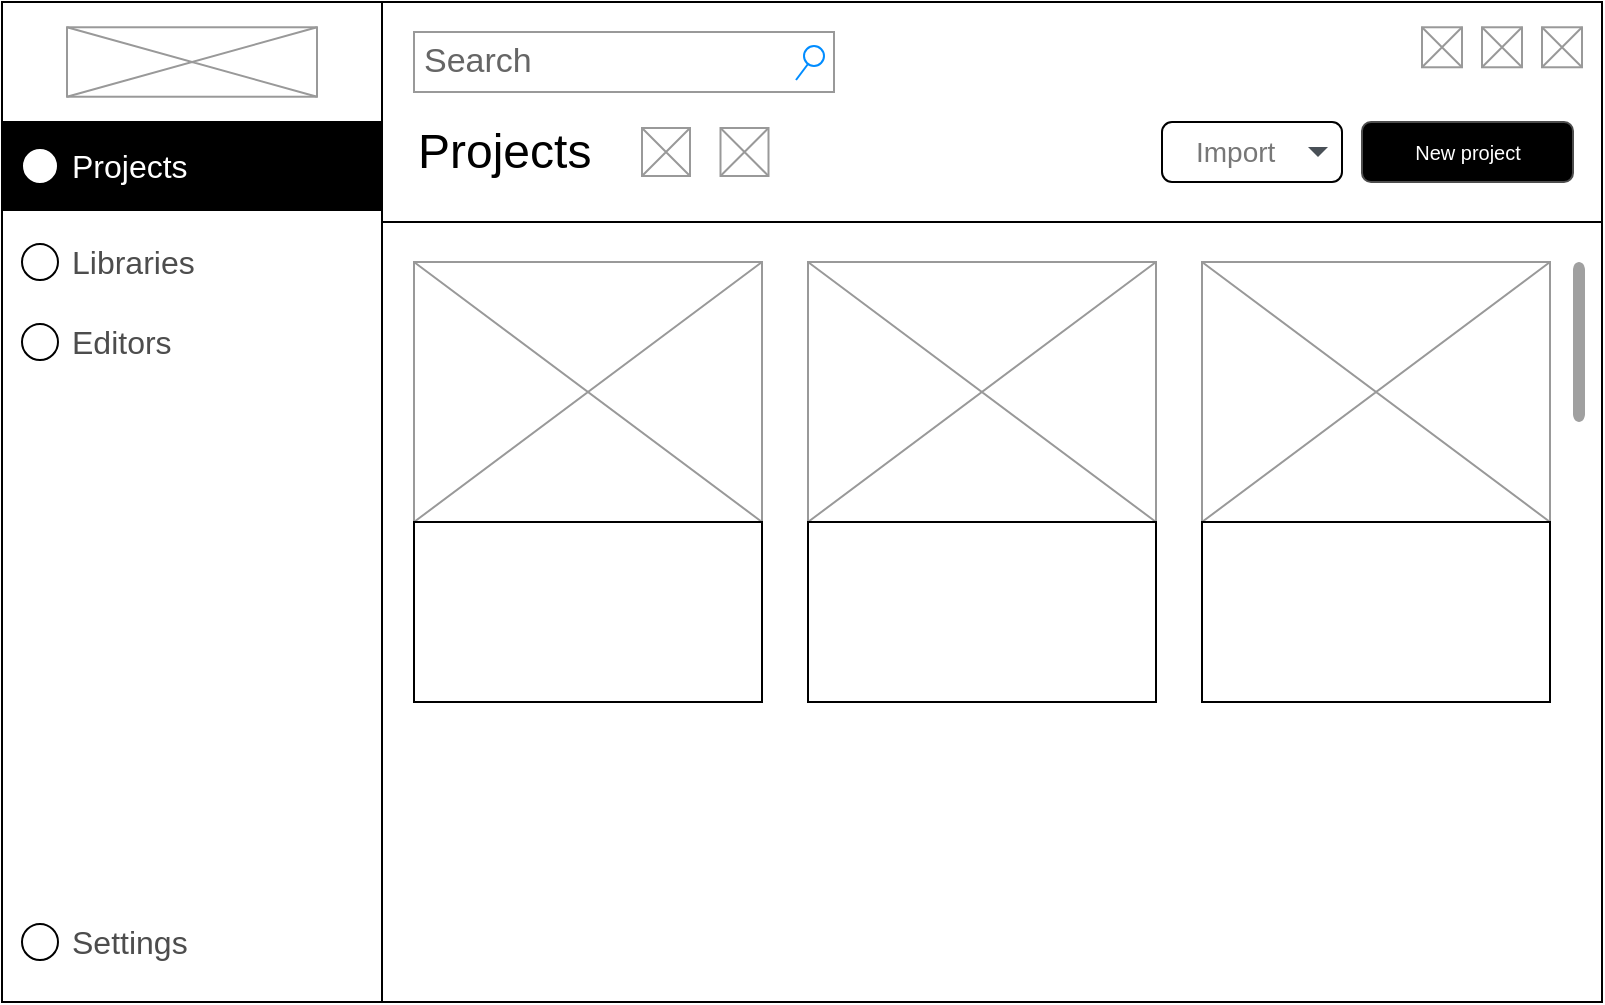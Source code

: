 <mxfile version="24.2.3" type="github">
  <diagram name="Page-1" id="2cc2dc42-3aac-f2a9-1cec-7a8b7cbee084">
    <mxGraphModel dx="-23" dy="683" grid="1" gridSize="10" guides="1" tooltips="1" connect="1" arrows="1" fold="1" page="1" pageScale="1" pageWidth="1100" pageHeight="850" background="none" math="0" shadow="0">
      <root>
        <mxCell id="0" />
        <mxCell id="1" parent="0" />
        <mxCell id="fBT0Navc_Kn4J6YYu9rq-28" value="" style="group" vertex="1" connectable="0" parent="1">
          <mxGeometry x="1250" y="175" width="800" height="500" as="geometry" />
        </mxCell>
        <mxCell id="fBT0Navc_Kn4J6YYu9rq-4" value="" style="rounded=0;whiteSpace=wrap;html=1;" vertex="1" parent="fBT0Navc_Kn4J6YYu9rq-28">
          <mxGeometry width="800" height="500" as="geometry" />
        </mxCell>
        <mxCell id="fBT0Navc_Kn4J6YYu9rq-5" value="" style="rounded=0;whiteSpace=wrap;html=1;" vertex="1" parent="fBT0Navc_Kn4J6YYu9rq-28">
          <mxGeometry y="60" width="190" height="440" as="geometry" />
        </mxCell>
        <mxCell id="fBT0Navc_Kn4J6YYu9rq-6" value="" style="rounded=0;whiteSpace=wrap;html=1;" vertex="1" parent="fBT0Navc_Kn4J6YYu9rq-28">
          <mxGeometry width="190" height="60" as="geometry" />
        </mxCell>
        <mxCell id="fBT0Navc_Kn4J6YYu9rq-7" value="" style="rounded=0;whiteSpace=wrap;html=1;" vertex="1" parent="fBT0Navc_Kn4J6YYu9rq-28">
          <mxGeometry x="190" y="110" width="610" height="390" as="geometry" />
        </mxCell>
        <mxCell id="fBT0Navc_Kn4J6YYu9rq-8" value="Search" style="strokeWidth=1;shadow=0;dashed=0;align=center;html=1;shape=mxgraph.mockup.forms.searchBox;strokeColor=#999999;mainText=;strokeColor2=#008cff;fontColor=#666666;fontSize=17;align=left;spacingLeft=3;whiteSpace=wrap;" vertex="1" parent="fBT0Navc_Kn4J6YYu9rq-28">
          <mxGeometry x="206" y="15" width="210" height="30" as="geometry" />
        </mxCell>
        <mxCell id="fBT0Navc_Kn4J6YYu9rq-9" value="New project" style="rounded=1;html=1;shadow=0;dashed=0;whiteSpace=wrap;fontSize=10;fillColor=#000000;align=center;strokeColor=#4D4D4D;fontColor=#ffffff;" vertex="1" parent="fBT0Navc_Kn4J6YYu9rq-28">
          <mxGeometry x="680" y="60" width="105.5" height="30" as="geometry" />
        </mxCell>
        <mxCell id="fBT0Navc_Kn4J6YYu9rq-14" value="Import" style="html=1;shadow=0;dashed=0;shape=mxgraph.bootstrap.rrect;rSize=5;strokeColor=#000000;strokeWidth=1;fillColor=#ffffff;fontColor=#777777;whiteSpace=wrap;align=left;verticalAlign=middle;fontStyle=0;fontSize=14;spacingRight=0;spacing=17;" vertex="1" parent="fBT0Navc_Kn4J6YYu9rq-28">
          <mxGeometry x="580" y="60" width="90" height="30" as="geometry" />
        </mxCell>
        <mxCell id="fBT0Navc_Kn4J6YYu9rq-15" value="" style="shape=triangle;direction=south;fillColor=#495057;strokeColor=none;perimeter=none;" vertex="1" parent="fBT0Navc_Kn4J6YYu9rq-14">
          <mxGeometry x="1" y="0.5" width="10" height="5" relative="1" as="geometry">
            <mxPoint x="-17" y="-2.5" as="offset" />
          </mxGeometry>
        </mxCell>
        <mxCell id="fBT0Navc_Kn4J6YYu9rq-16" value="" style="verticalLabelPosition=bottom;shadow=0;dashed=0;align=center;html=1;verticalAlign=top;strokeWidth=1;shape=mxgraph.mockup.graphics.simpleIcon;strokeColor=#999999;" vertex="1" parent="fBT0Navc_Kn4J6YYu9rq-28">
          <mxGeometry x="32.5" y="12.64" width="125" height="34.72" as="geometry" />
        </mxCell>
        <mxCell id="fBT0Navc_Kn4J6YYu9rq-17" value="" style="rounded=0;whiteSpace=wrap;html=1;fillColor=#000000;" vertex="1" parent="fBT0Navc_Kn4J6YYu9rq-28">
          <mxGeometry y="60" width="190" height="44" as="geometry" />
        </mxCell>
        <mxCell id="fBT0Navc_Kn4J6YYu9rq-18" value="" style="verticalLabelPosition=bottom;shadow=0;dashed=0;align=center;html=1;verticalAlign=top;strokeWidth=1;shape=mxgraph.mockup.graphics.simpleIcon;strokeColor=#999999;" vertex="1" parent="fBT0Navc_Kn4J6YYu9rq-28">
          <mxGeometry x="206" y="130" width="174" height="130" as="geometry" />
        </mxCell>
        <mxCell id="fBT0Navc_Kn4J6YYu9rq-19" value="" style="rounded=0;whiteSpace=wrap;html=1;" vertex="1" parent="fBT0Navc_Kn4J6YYu9rq-28">
          <mxGeometry x="206" y="260" width="174" height="90" as="geometry" />
        </mxCell>
        <mxCell id="fBT0Navc_Kn4J6YYu9rq-20" value="Projects" style="text;html=1;align=left;verticalAlign=middle;whiteSpace=wrap;rounded=0;fontSize=24;" vertex="1" parent="fBT0Navc_Kn4J6YYu9rq-28">
          <mxGeometry x="206" y="65" width="104" height="20" as="geometry" />
        </mxCell>
        <mxCell id="fBT0Navc_Kn4J6YYu9rq-21" value="" style="verticalLabelPosition=bottom;shadow=0;dashed=0;align=center;html=1;verticalAlign=top;strokeWidth=1;shape=mxgraph.mockup.graphics.simpleIcon;strokeColor=#999999;" vertex="1" parent="fBT0Navc_Kn4J6YYu9rq-28">
          <mxGeometry x="359.25" y="63" width="24" height="24" as="geometry" />
        </mxCell>
        <mxCell id="fBT0Navc_Kn4J6YYu9rq-22" value="" style="verticalLabelPosition=bottom;shadow=0;dashed=0;align=center;html=1;verticalAlign=top;strokeWidth=1;shape=mxgraph.mockup.graphics.simpleIcon;strokeColor=#999999;" vertex="1" parent="fBT0Navc_Kn4J6YYu9rq-28">
          <mxGeometry x="320" y="63" width="24" height="24" as="geometry" />
        </mxCell>
        <mxCell id="fBT0Navc_Kn4J6YYu9rq-23" value="Projects" style="text;html=1;align=left;verticalAlign=middle;whiteSpace=wrap;rounded=0;fillColor=none;fontColor=#FFFFFF;fontSize=16;" vertex="1" parent="fBT0Navc_Kn4J6YYu9rq-28">
          <mxGeometry x="32.5" y="67" width="60" height="30" as="geometry" />
        </mxCell>
        <mxCell id="fBT0Navc_Kn4J6YYu9rq-24" value="" style="rounded=1;whiteSpace=wrap;html=1;arcSize=50;" vertex="1" parent="fBT0Navc_Kn4J6YYu9rq-28">
          <mxGeometry x="10" y="73" width="18" height="18" as="geometry" />
        </mxCell>
        <mxCell id="fBT0Navc_Kn4J6YYu9rq-25" value="" style="verticalLabelPosition=bottom;shadow=0;dashed=0;align=center;html=1;verticalAlign=top;strokeWidth=1;shape=mxgraph.mockup.graphics.simpleIcon;strokeColor=#999999;" vertex="1" parent="fBT0Navc_Kn4J6YYu9rq-28">
          <mxGeometry x="710" y="12.64" width="20" height="20" as="geometry" />
        </mxCell>
        <mxCell id="fBT0Navc_Kn4J6YYu9rq-26" value="" style="verticalLabelPosition=bottom;shadow=0;dashed=0;align=center;html=1;verticalAlign=top;strokeWidth=1;shape=mxgraph.mockup.graphics.simpleIcon;strokeColor=#999999;" vertex="1" parent="fBT0Navc_Kn4J6YYu9rq-28">
          <mxGeometry x="740" y="12.64" width="20" height="20" as="geometry" />
        </mxCell>
        <mxCell id="fBT0Navc_Kn4J6YYu9rq-27" value="" style="verticalLabelPosition=bottom;shadow=0;dashed=0;align=center;html=1;verticalAlign=top;strokeWidth=1;shape=mxgraph.mockup.graphics.simpleIcon;strokeColor=#999999;" vertex="1" parent="fBT0Navc_Kn4J6YYu9rq-28">
          <mxGeometry x="770" y="12.64" width="20" height="20" as="geometry" />
        </mxCell>
        <mxCell id="fBT0Navc_Kn4J6YYu9rq-29" value="" style="verticalLabelPosition=bottom;shadow=0;dashed=0;align=center;html=1;verticalAlign=top;strokeWidth=1;shape=mxgraph.mockup.graphics.simpleIcon;strokeColor=#999999;" vertex="1" parent="fBT0Navc_Kn4J6YYu9rq-28">
          <mxGeometry x="403" y="130" width="174" height="130" as="geometry" />
        </mxCell>
        <mxCell id="fBT0Navc_Kn4J6YYu9rq-30" value="" style="rounded=0;whiteSpace=wrap;html=1;" vertex="1" parent="fBT0Navc_Kn4J6YYu9rq-28">
          <mxGeometry x="403" y="260" width="174" height="90" as="geometry" />
        </mxCell>
        <mxCell id="fBT0Navc_Kn4J6YYu9rq-31" value="" style="verticalLabelPosition=bottom;shadow=0;dashed=0;align=center;html=1;verticalAlign=top;strokeWidth=1;shape=mxgraph.mockup.graphics.simpleIcon;strokeColor=#999999;" vertex="1" parent="fBT0Navc_Kn4J6YYu9rq-28">
          <mxGeometry x="600" y="130" width="174" height="130" as="geometry" />
        </mxCell>
        <mxCell id="fBT0Navc_Kn4J6YYu9rq-32" value="" style="rounded=0;whiteSpace=wrap;html=1;" vertex="1" parent="fBT0Navc_Kn4J6YYu9rq-28">
          <mxGeometry x="600" y="260" width="174" height="90" as="geometry" />
        </mxCell>
        <mxCell id="fBT0Navc_Kn4J6YYu9rq-33" value="" style="rounded=1;whiteSpace=wrap;html=1;arcSize=50;" vertex="1" parent="fBT0Navc_Kn4J6YYu9rq-28">
          <mxGeometry x="10" y="121" width="18" height="18" as="geometry" />
        </mxCell>
        <mxCell id="fBT0Navc_Kn4J6YYu9rq-34" value="Libraries" style="text;html=1;align=left;verticalAlign=middle;whiteSpace=wrap;rounded=0;fillColor=none;fontColor=#4D4D4D;fontSize=16;" vertex="1" parent="fBT0Navc_Kn4J6YYu9rq-28">
          <mxGeometry x="32.5" y="115" width="77.5" height="30" as="geometry" />
        </mxCell>
        <mxCell id="fBT0Navc_Kn4J6YYu9rq-36" value="" style="rounded=1;whiteSpace=wrap;html=1;arcSize=50;" vertex="1" parent="fBT0Navc_Kn4J6YYu9rq-28">
          <mxGeometry x="10" y="461" width="18" height="18" as="geometry" />
        </mxCell>
        <mxCell id="fBT0Navc_Kn4J6YYu9rq-37" value="Settings" style="text;html=1;align=left;verticalAlign=middle;whiteSpace=wrap;rounded=0;fillColor=none;fontColor=#4D4D4D;fontSize=16;" vertex="1" parent="fBT0Navc_Kn4J6YYu9rq-28">
          <mxGeometry x="32.5" y="455" width="60" height="30" as="geometry" />
        </mxCell>
        <mxCell id="fBT0Navc_Kn4J6YYu9rq-38" value="Editors" style="text;html=1;align=left;verticalAlign=middle;whiteSpace=wrap;rounded=0;fillColor=none;fontColor=#4D4D4D;fontSize=16;" vertex="1" parent="fBT0Navc_Kn4J6YYu9rq-28">
          <mxGeometry x="32.5" y="155" width="60" height="30" as="geometry" />
        </mxCell>
        <mxCell id="fBT0Navc_Kn4J6YYu9rq-39" value="" style="rounded=1;whiteSpace=wrap;html=1;arcSize=50;" vertex="1" parent="fBT0Navc_Kn4J6YYu9rq-28">
          <mxGeometry x="10" y="161" width="18" height="18" as="geometry" />
        </mxCell>
        <mxCell id="fBT0Navc_Kn4J6YYu9rq-40" value="" style="html=1;verticalLabelPosition=bottom;labelBackgroundColor=#ffffff;verticalAlign=top;shadow=0;dashed=0;strokeWidth=2;shape=mxgraph.ios7.misc.scroll_(vertical);fillColor=#a0a0a0;" vertex="1" parent="fBT0Navc_Kn4J6YYu9rq-28">
          <mxGeometry x="785.5" y="130" width="6" height="80" as="geometry" />
        </mxCell>
      </root>
    </mxGraphModel>
  </diagram>
</mxfile>
